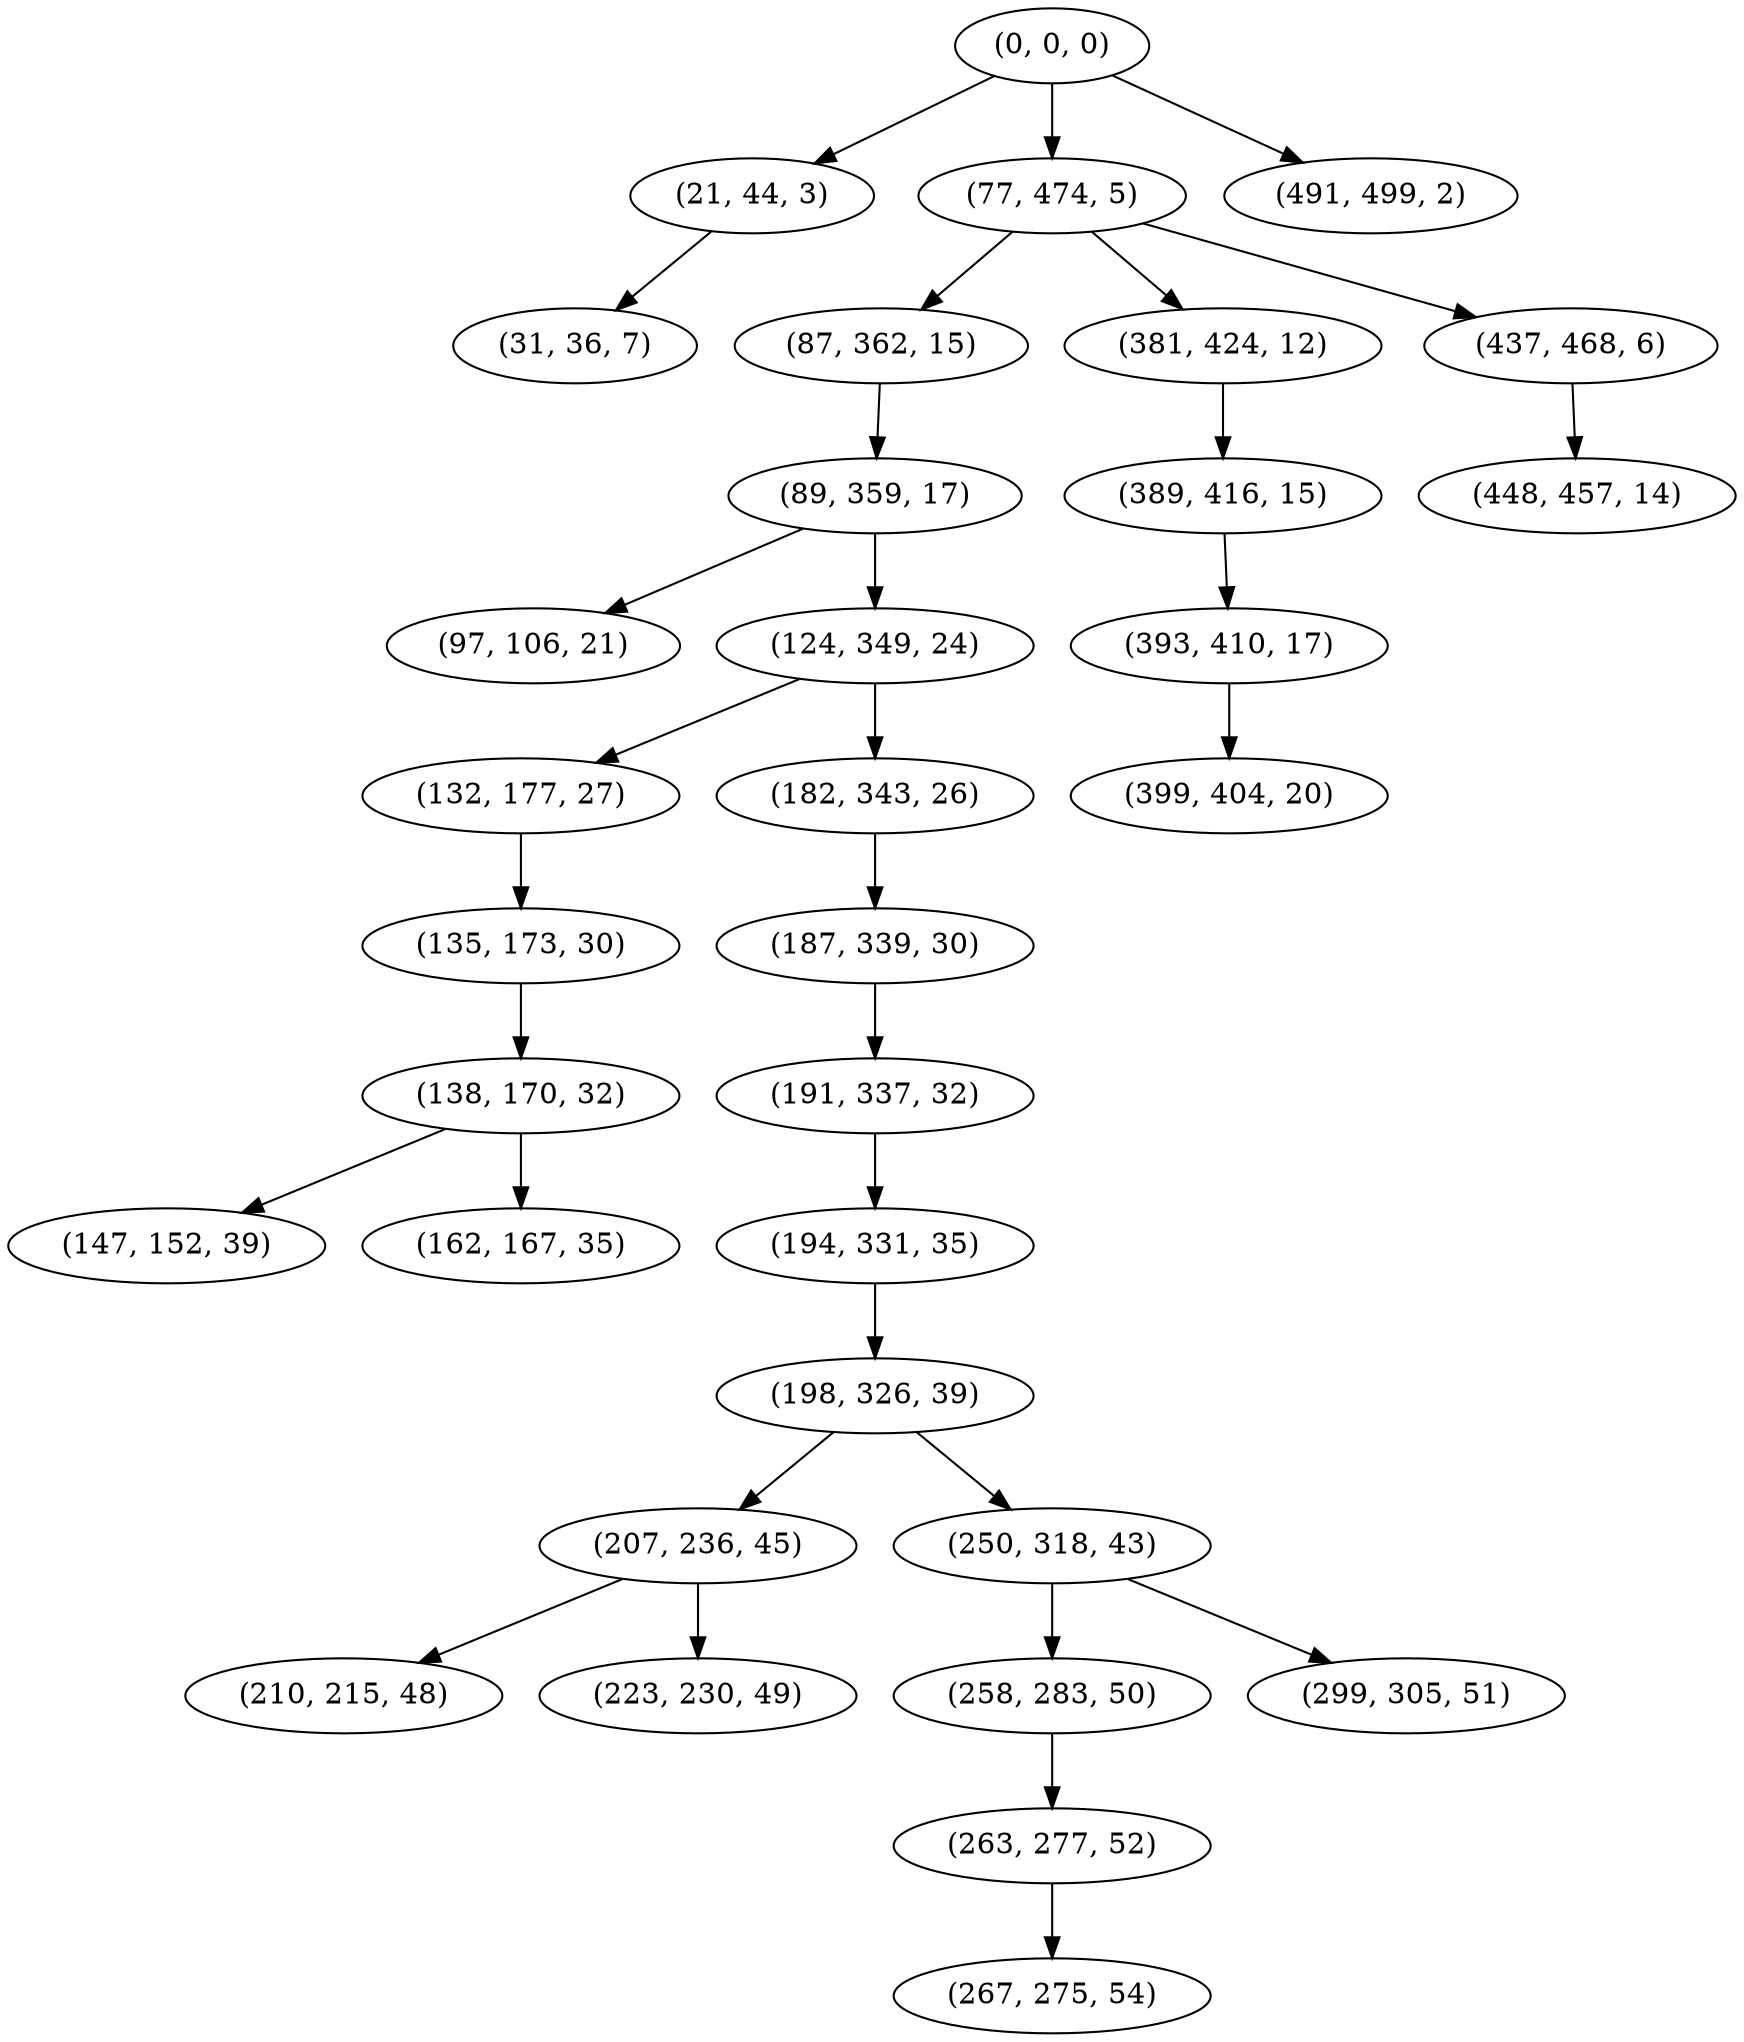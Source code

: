 digraph tree {
    "(0, 0, 0)";
    "(21, 44, 3)";
    "(31, 36, 7)";
    "(77, 474, 5)";
    "(87, 362, 15)";
    "(89, 359, 17)";
    "(97, 106, 21)";
    "(124, 349, 24)";
    "(132, 177, 27)";
    "(135, 173, 30)";
    "(138, 170, 32)";
    "(147, 152, 39)";
    "(162, 167, 35)";
    "(182, 343, 26)";
    "(187, 339, 30)";
    "(191, 337, 32)";
    "(194, 331, 35)";
    "(198, 326, 39)";
    "(207, 236, 45)";
    "(210, 215, 48)";
    "(223, 230, 49)";
    "(250, 318, 43)";
    "(258, 283, 50)";
    "(263, 277, 52)";
    "(267, 275, 54)";
    "(299, 305, 51)";
    "(381, 424, 12)";
    "(389, 416, 15)";
    "(393, 410, 17)";
    "(399, 404, 20)";
    "(437, 468, 6)";
    "(448, 457, 14)";
    "(491, 499, 2)";
    "(0, 0, 0)" -> "(21, 44, 3)";
    "(0, 0, 0)" -> "(77, 474, 5)";
    "(0, 0, 0)" -> "(491, 499, 2)";
    "(21, 44, 3)" -> "(31, 36, 7)";
    "(77, 474, 5)" -> "(87, 362, 15)";
    "(77, 474, 5)" -> "(381, 424, 12)";
    "(77, 474, 5)" -> "(437, 468, 6)";
    "(87, 362, 15)" -> "(89, 359, 17)";
    "(89, 359, 17)" -> "(97, 106, 21)";
    "(89, 359, 17)" -> "(124, 349, 24)";
    "(124, 349, 24)" -> "(132, 177, 27)";
    "(124, 349, 24)" -> "(182, 343, 26)";
    "(132, 177, 27)" -> "(135, 173, 30)";
    "(135, 173, 30)" -> "(138, 170, 32)";
    "(138, 170, 32)" -> "(147, 152, 39)";
    "(138, 170, 32)" -> "(162, 167, 35)";
    "(182, 343, 26)" -> "(187, 339, 30)";
    "(187, 339, 30)" -> "(191, 337, 32)";
    "(191, 337, 32)" -> "(194, 331, 35)";
    "(194, 331, 35)" -> "(198, 326, 39)";
    "(198, 326, 39)" -> "(207, 236, 45)";
    "(198, 326, 39)" -> "(250, 318, 43)";
    "(207, 236, 45)" -> "(210, 215, 48)";
    "(207, 236, 45)" -> "(223, 230, 49)";
    "(250, 318, 43)" -> "(258, 283, 50)";
    "(250, 318, 43)" -> "(299, 305, 51)";
    "(258, 283, 50)" -> "(263, 277, 52)";
    "(263, 277, 52)" -> "(267, 275, 54)";
    "(381, 424, 12)" -> "(389, 416, 15)";
    "(389, 416, 15)" -> "(393, 410, 17)";
    "(393, 410, 17)" -> "(399, 404, 20)";
    "(437, 468, 6)" -> "(448, 457, 14)";
}

